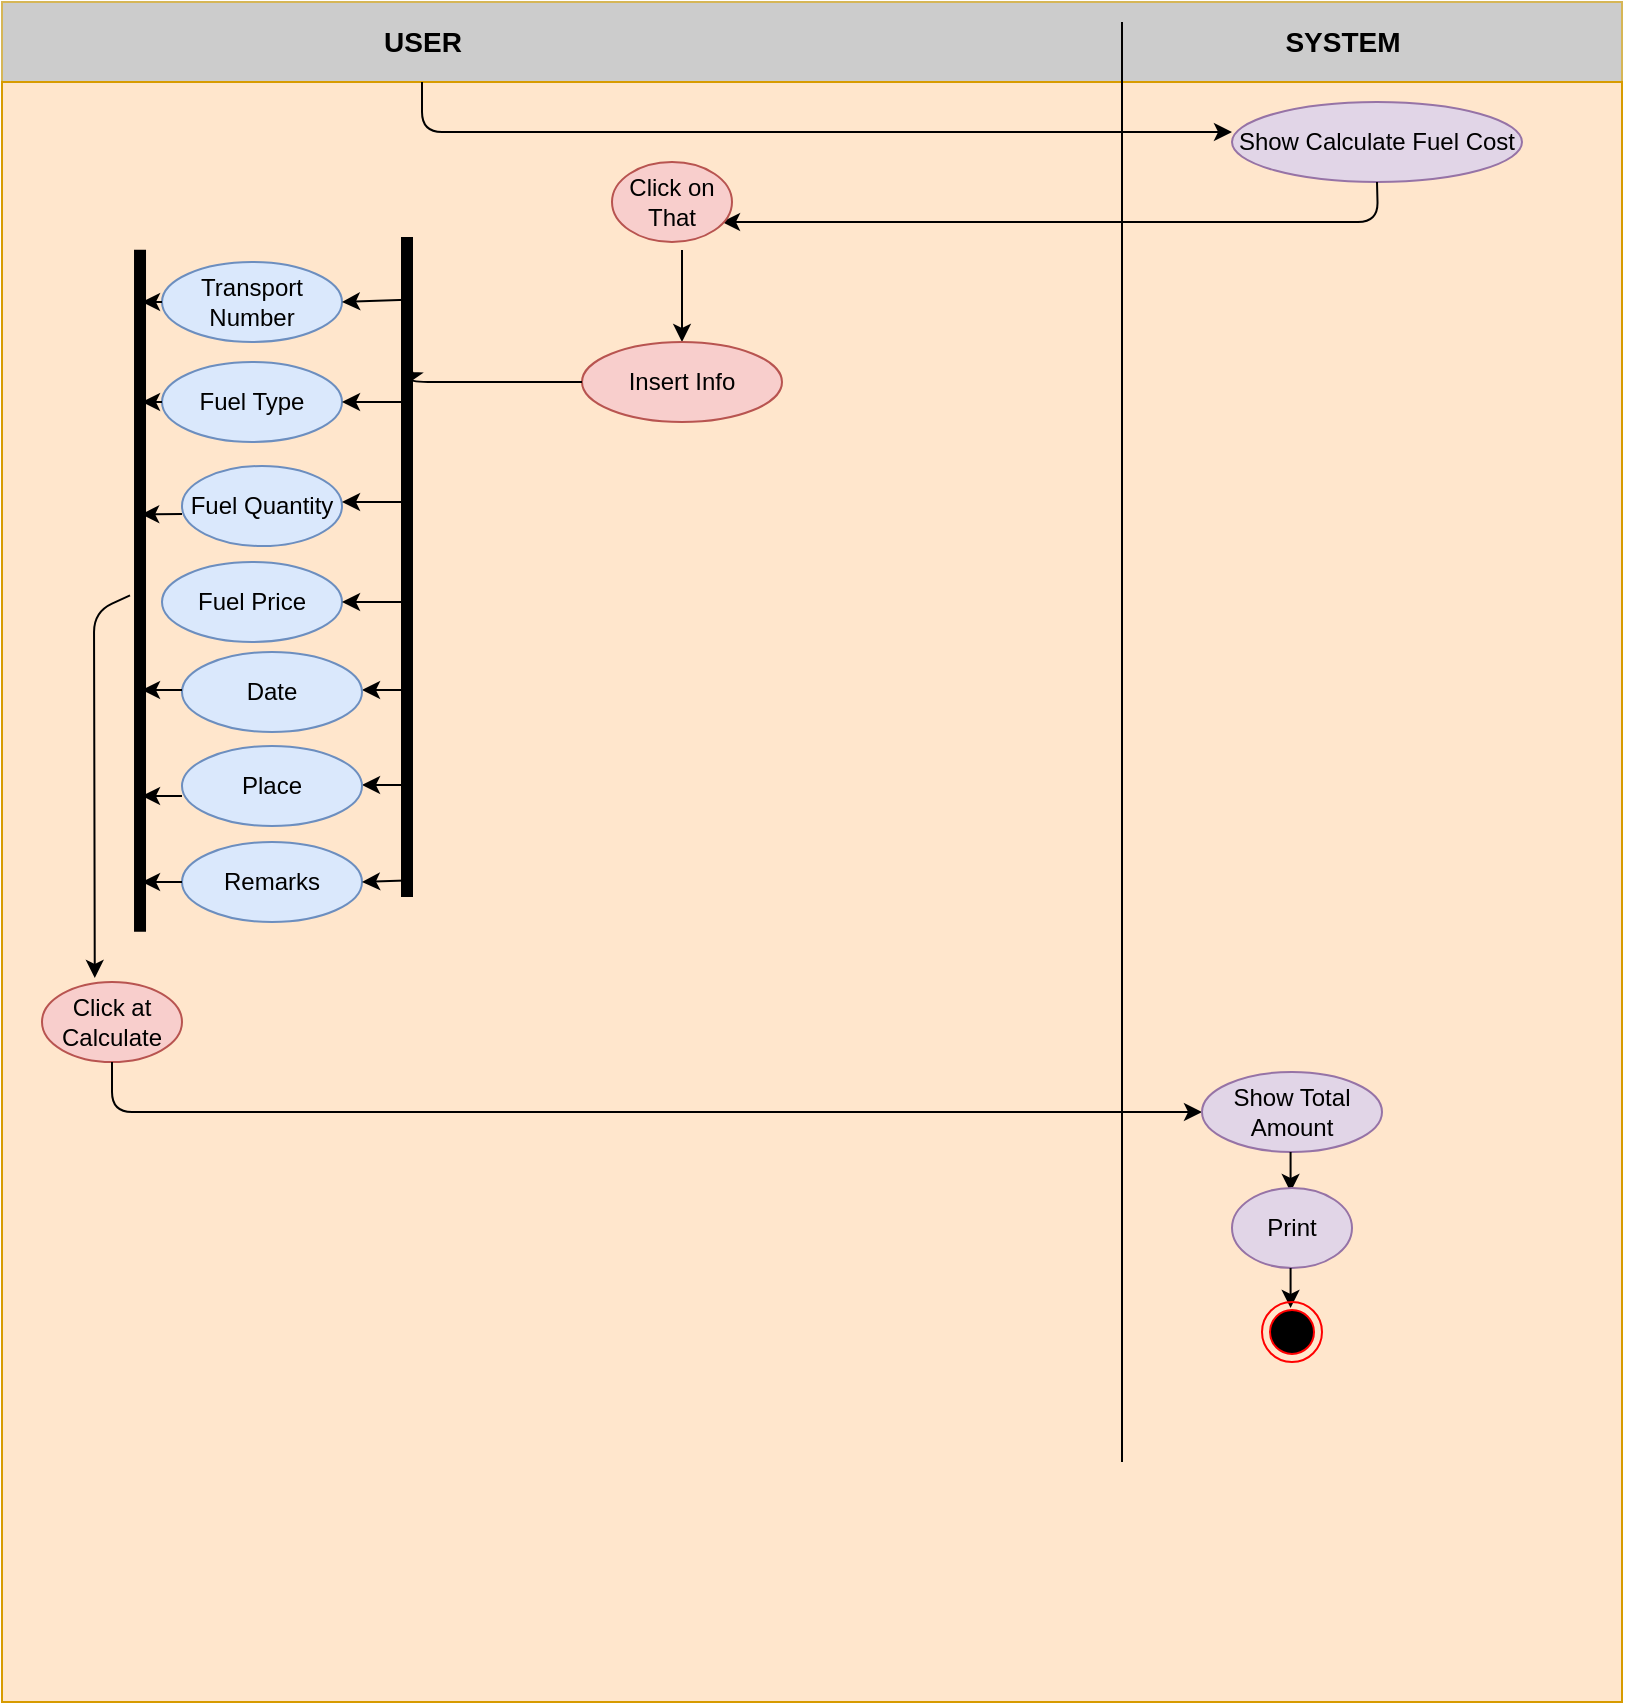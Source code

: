 <mxfile version="15.3.4" type="github">
  <diagram id="8VjwIUhn0kbAZL1nQRlD" name="Page-1">
    <mxGraphModel dx="1036" dy="571" grid="1" gridSize="10" guides="1" tooltips="1" connect="1" arrows="1" fold="1" page="1" pageScale="1" pageWidth="827" pageHeight="1169" math="0" shadow="0">
      <root>
        <mxCell id="0" />
        <mxCell id="1" parent="0" />
        <mxCell id="PYbiO_0aa8B10At5-yct-61" value="" style="rounded=0;whiteSpace=wrap;html=1;strokeColor=#d6b656;fillColor=#CCCCCC;" parent="1" vertex="1">
          <mxGeometry y="30" width="810" height="40" as="geometry" />
        </mxCell>
        <mxCell id="PYbiO_0aa8B10At5-yct-60" value="" style="whiteSpace=wrap;html=1;aspect=fixed;strokeColor=#d79b00;fillColor=#ffe6cc;" parent="1" vertex="1">
          <mxGeometry y="70" width="810" height="810" as="geometry" />
        </mxCell>
        <mxCell id="PYbiO_0aa8B10At5-yct-1" value="&lt;b&gt;&lt;font style=&quot;font-size: 14px&quot;&gt;USER&lt;/font&gt;&lt;/b&gt;" style="text;html=1;align=center;verticalAlign=middle;resizable=0;points=[];autosize=1;strokeColor=none;" parent="1" vertex="1">
          <mxGeometry x="185" y="40" width="50" height="20" as="geometry" />
        </mxCell>
        <mxCell id="PYbiO_0aa8B10At5-yct-2" value="&lt;b&gt;&lt;font style=&quot;font-size: 14px&quot;&gt;SYSTEM&lt;/font&gt;&lt;/b&gt;" style="text;html=1;align=center;verticalAlign=middle;resizable=0;points=[];autosize=1;strokeColor=none;" parent="1" vertex="1">
          <mxGeometry x="635" y="40" width="70" height="20" as="geometry" />
        </mxCell>
        <mxCell id="PYbiO_0aa8B10At5-yct-3" value="" style="endArrow=classic;html=1;" parent="1" edge="1">
          <mxGeometry width="50" height="50" relative="1" as="geometry">
            <mxPoint x="210" y="70" as="sourcePoint" />
            <mxPoint x="615" y="95" as="targetPoint" />
            <Array as="points">
              <mxPoint x="210" y="95" />
            </Array>
          </mxGeometry>
        </mxCell>
        <mxCell id="PYbiO_0aa8B10At5-yct-4" value="Show Calculate Fuel Cost" style="ellipse;whiteSpace=wrap;html=1;fillColor=#e1d5e7;strokeColor=#9673a6;" parent="1" vertex="1">
          <mxGeometry x="615" y="80" width="145" height="40" as="geometry" />
        </mxCell>
        <mxCell id="PYbiO_0aa8B10At5-yct-5" value="" style="endArrow=classic;html=1;exitX=0.5;exitY=1;exitDx=0;exitDy=0;" parent="1" source="PYbiO_0aa8B10At5-yct-4" edge="1">
          <mxGeometry width="50" height="50" relative="1" as="geometry">
            <mxPoint x="390" y="290" as="sourcePoint" />
            <mxPoint x="360" y="140" as="targetPoint" />
            <Array as="points">
              <mxPoint x="688" y="140" />
            </Array>
          </mxGeometry>
        </mxCell>
        <mxCell id="PYbiO_0aa8B10At5-yct-6" value="Click on That" style="ellipse;whiteSpace=wrap;html=1;fillColor=#f8cecc;strokeColor=#b85450;" parent="1" vertex="1">
          <mxGeometry x="305" y="110" width="60" height="40" as="geometry" />
        </mxCell>
        <mxCell id="PYbiO_0aa8B10At5-yct-7" value="" style="endArrow=classic;html=1;entryX=0.5;entryY=0;entryDx=0;entryDy=0;" parent="1" target="PYbiO_0aa8B10At5-yct-20" edge="1">
          <mxGeometry width="50" height="50" relative="1" as="geometry">
            <mxPoint x="340" y="154" as="sourcePoint" />
            <mxPoint x="335" y="170" as="targetPoint" />
          </mxGeometry>
        </mxCell>
        <mxCell id="PYbiO_0aa8B10At5-yct-20" value="Insert Info" style="ellipse;whiteSpace=wrap;html=1;fillColor=#f8cecc;strokeColor=#b85450;" parent="1" vertex="1">
          <mxGeometry x="290" y="200" width="100" height="40" as="geometry" />
        </mxCell>
        <mxCell id="PYbiO_0aa8B10At5-yct-21" value="" style="endArrow=classic;html=1;exitX=0;exitY=0.5;exitDx=0;exitDy=0;entryX=0.777;entryY=0.49;entryDx=0;entryDy=0;entryPerimeter=0;" parent="1" source="PYbiO_0aa8B10At5-yct-20" edge="1" target="PYbiO_0aa8B10At5-yct-22">
          <mxGeometry width="50" height="50" relative="1" as="geometry">
            <mxPoint x="270" y="380" as="sourcePoint" />
            <mxPoint x="210" y="230" as="targetPoint" />
            <Array as="points">
              <mxPoint x="203" y="220" />
            </Array>
          </mxGeometry>
        </mxCell>
        <mxCell id="PYbiO_0aa8B10At5-yct-22" value="" style="shape=line;html=1;strokeWidth=6;rotation=-90;" parent="1" vertex="1">
          <mxGeometry x="37.5" y="307.5" width="330" height="10" as="geometry" />
        </mxCell>
        <mxCell id="PYbiO_0aa8B10At5-yct-24" value="Transport&lt;br&gt;Number" style="ellipse;whiteSpace=wrap;html=1;fillColor=#dae8fc;strokeColor=#6c8ebf;" parent="1" vertex="1">
          <mxGeometry x="80" y="160" width="90" height="40" as="geometry" />
        </mxCell>
        <mxCell id="PYbiO_0aa8B10At5-yct-25" value="" style="endArrow=classic;html=1;exitX=1;exitY=0.5;exitDx=0;exitDy=0;exitPerimeter=0;" parent="1" edge="1">
          <mxGeometry width="50" height="50" relative="1" as="geometry">
            <mxPoint x="200" y="374" as="sourcePoint" />
            <mxPoint x="180" y="374" as="targetPoint" />
          </mxGeometry>
        </mxCell>
        <mxCell id="PYbiO_0aa8B10At5-yct-26" value="Date" style="ellipse;whiteSpace=wrap;html=1;fillColor=#dae8fc;strokeColor=#6c8ebf;" parent="1" vertex="1">
          <mxGeometry x="90" y="355" width="90" height="40" as="geometry" />
        </mxCell>
        <mxCell id="PYbiO_0aa8B10At5-yct-27" value="" style="endArrow=classic;html=1;exitX=1;exitY=0.5;exitDx=0;exitDy=0;exitPerimeter=0;" parent="1" edge="1">
          <mxGeometry width="50" height="50" relative="1" as="geometry">
            <mxPoint x="200" y="421.5" as="sourcePoint" />
            <mxPoint x="180" y="421.5" as="targetPoint" />
          </mxGeometry>
        </mxCell>
        <mxCell id="PYbiO_0aa8B10At5-yct-28" value="Place" style="ellipse;whiteSpace=wrap;html=1;fillColor=#dae8fc;strokeColor=#6c8ebf;" parent="1" vertex="1">
          <mxGeometry x="90" y="402" width="90" height="40" as="geometry" />
        </mxCell>
        <mxCell id="PYbiO_0aa8B10At5-yct-29" value="" style="endArrow=classic;html=1;exitX=1;exitY=0.5;exitDx=0;exitDy=0;exitPerimeter=0;" parent="1" edge="1">
          <mxGeometry width="50" height="50" relative="1" as="geometry">
            <mxPoint x="90" y="427" as="sourcePoint" />
            <mxPoint x="70" y="427" as="targetPoint" />
          </mxGeometry>
        </mxCell>
        <mxCell id="PYbiO_0aa8B10At5-yct-30" value="" style="endArrow=classic;html=1;exitX=1;exitY=0.5;exitDx=0;exitDy=0;exitPerimeter=0;" parent="1" edge="1">
          <mxGeometry width="50" height="50" relative="1" as="geometry">
            <mxPoint x="90" y="374" as="sourcePoint" />
            <mxPoint x="70" y="374" as="targetPoint" />
          </mxGeometry>
        </mxCell>
        <mxCell id="PYbiO_0aa8B10At5-yct-32" value="" style="shape=line;html=1;strokeWidth=6;rotation=-90;" parent="1" vertex="1">
          <mxGeometry x="-101.47" y="319.35" width="340.96" height="10" as="geometry" />
        </mxCell>
        <mxCell id="PYbiO_0aa8B10At5-yct-33" value="" style="endArrow=classic;html=1;entryX=0.377;entryY=-0.05;entryDx=0;entryDy=0;entryPerimeter=0;" parent="1" source="PYbiO_0aa8B10At5-yct-32" target="PYbiO_0aa8B10At5-yct-34" edge="1">
          <mxGeometry width="50" height="50" relative="1" as="geometry">
            <mxPoint x="270" y="370" as="sourcePoint" />
            <mxPoint x="40" y="520" as="targetPoint" />
            <Array as="points">
              <mxPoint x="46" y="335" />
            </Array>
          </mxGeometry>
        </mxCell>
        <mxCell id="PYbiO_0aa8B10At5-yct-34" value="Click at Calculate" style="ellipse;whiteSpace=wrap;html=1;fillColor=#f8cecc;strokeColor=#b85450;" parent="1" vertex="1">
          <mxGeometry x="20" y="520" width="70" height="40" as="geometry" />
        </mxCell>
        <mxCell id="PYbiO_0aa8B10At5-yct-50" value="" style="endArrow=classic;html=1;exitX=0.5;exitY=1;exitDx=0;exitDy=0;entryX=0;entryY=0.5;entryDx=0;entryDy=0;" parent="1" source="PYbiO_0aa8B10At5-yct-34" target="PYbiO_0aa8B10At5-yct-51" edge="1">
          <mxGeometry width="50" height="50" relative="1" as="geometry">
            <mxPoint x="180" y="590" as="sourcePoint" />
            <mxPoint x="600" y="600" as="targetPoint" />
            <Array as="points">
              <mxPoint x="55" y="585" />
            </Array>
          </mxGeometry>
        </mxCell>
        <mxCell id="PYbiO_0aa8B10At5-yct-51" value="Show Total Amount" style="ellipse;whiteSpace=wrap;html=1;fillColor=#e1d5e7;strokeColor=#9673a6;" parent="1" vertex="1">
          <mxGeometry x="600" y="565" width="90" height="40" as="geometry" />
        </mxCell>
        <mxCell id="PYbiO_0aa8B10At5-yct-53" value="" style="endArrow=none;html=1;" parent="1" edge="1">
          <mxGeometry width="50" height="50" relative="1" as="geometry">
            <mxPoint x="560" y="760" as="sourcePoint" />
            <mxPoint x="560" y="40" as="targetPoint" />
          </mxGeometry>
        </mxCell>
        <mxCell id="PYbiO_0aa8B10At5-yct-54" value="" style="endArrow=classic;html=1;exitX=0.5;exitY=1;exitDx=0;exitDy=0;entryX=0.5;entryY=0;entryDx=0;entryDy=0;" parent="1" edge="1">
          <mxGeometry width="50" height="50" relative="1" as="geometry">
            <mxPoint x="644.29" y="605" as="sourcePoint" />
            <mxPoint x="644.29" y="625" as="targetPoint" />
          </mxGeometry>
        </mxCell>
        <mxCell id="PYbiO_0aa8B10At5-yct-55" value="Print" style="ellipse;whiteSpace=wrap;html=1;fillColor=#e1d5e7;strokeColor=#9673a6;" parent="1" vertex="1">
          <mxGeometry x="615" y="623" width="60" height="40" as="geometry" />
        </mxCell>
        <mxCell id="PYbiO_0aa8B10At5-yct-56" value="" style="endArrow=classic;html=1;exitX=0.5;exitY=1;exitDx=0;exitDy=0;entryX=0.5;entryY=0;entryDx=0;entryDy=0;" parent="1" edge="1">
          <mxGeometry width="50" height="50" relative="1" as="geometry">
            <mxPoint x="644.29" y="663" as="sourcePoint" />
            <mxPoint x="644.29" y="683" as="targetPoint" />
          </mxGeometry>
        </mxCell>
        <mxCell id="PYbiO_0aa8B10At5-yct-57" value="" style="ellipse;html=1;shape=endState;fillColor=#000000;strokeColor=#ff0000;" parent="1" vertex="1">
          <mxGeometry x="630" y="680" width="30" height="30" as="geometry" />
        </mxCell>
        <mxCell id="JlYuBI2X6wHStCIyoRCW-2" value="Fuel Type" style="ellipse;whiteSpace=wrap;html=1;fillColor=#dae8fc;strokeColor=#6c8ebf;" vertex="1" parent="1">
          <mxGeometry x="80" y="210" width="90" height="40" as="geometry" />
        </mxCell>
        <mxCell id="JlYuBI2X6wHStCIyoRCW-3" value="Fuel Quantity" style="ellipse;whiteSpace=wrap;html=1;fillColor=#dae8fc;strokeColor=#6c8ebf;" vertex="1" parent="1">
          <mxGeometry x="90" y="262" width="80" height="40" as="geometry" />
        </mxCell>
        <mxCell id="JlYuBI2X6wHStCIyoRCW-4" value="Fuel Price" style="ellipse;whiteSpace=wrap;html=1;fillColor=#dae8fc;strokeColor=#6c8ebf;" vertex="1" parent="1">
          <mxGeometry x="80" y="310" width="90" height="40" as="geometry" />
        </mxCell>
        <mxCell id="JlYuBI2X6wHStCIyoRCW-5" value="Remarks" style="ellipse;whiteSpace=wrap;html=1;fillColor=#dae8fc;strokeColor=#6c8ebf;" vertex="1" parent="1">
          <mxGeometry x="90" y="450" width="90" height="40" as="geometry" />
        </mxCell>
        <mxCell id="JlYuBI2X6wHStCIyoRCW-7" value="" style="endArrow=classic;html=1;sourcePerimeterSpacing=8;targetPerimeterSpacing=8;exitX=0.905;exitY=0.49;exitDx=0;exitDy=0;exitPerimeter=0;" edge="1" parent="1" source="PYbiO_0aa8B10At5-yct-22">
          <mxGeometry width="50" height="50" relative="1" as="geometry">
            <mxPoint x="120" y="230" as="sourcePoint" />
            <mxPoint x="170" y="180" as="targetPoint" />
          </mxGeometry>
        </mxCell>
        <mxCell id="JlYuBI2X6wHStCIyoRCW-8" value="" style="endArrow=classic;html=1;sourcePerimeterSpacing=8;targetPerimeterSpacing=8;exitX=0.75;exitY=0.5;exitDx=0;exitDy=0;exitPerimeter=0;entryX=1;entryY=0.5;entryDx=0;entryDy=0;" edge="1" parent="1" source="PYbiO_0aa8B10At5-yct-22" target="JlYuBI2X6wHStCIyoRCW-2">
          <mxGeometry width="50" height="50" relative="1" as="geometry">
            <mxPoint x="212.4" y="228.85" as="sourcePoint" />
            <mxPoint x="180" y="230" as="targetPoint" />
          </mxGeometry>
        </mxCell>
        <mxCell id="JlYuBI2X6wHStCIyoRCW-9" value="" style="endArrow=classic;html=1;sourcePerimeterSpacing=8;targetPerimeterSpacing=8;" edge="1" parent="1">
          <mxGeometry width="50" height="50" relative="1" as="geometry">
            <mxPoint x="200" y="280" as="sourcePoint" />
            <mxPoint x="170" y="280" as="targetPoint" />
          </mxGeometry>
        </mxCell>
        <mxCell id="JlYuBI2X6wHStCIyoRCW-11" value="" style="endArrow=classic;html=1;sourcePerimeterSpacing=8;targetPerimeterSpacing=8;entryX=1;entryY=0.5;entryDx=0;entryDy=0;" edge="1" parent="1" target="JlYuBI2X6wHStCIyoRCW-4">
          <mxGeometry width="50" height="50" relative="1" as="geometry">
            <mxPoint x="200" y="330" as="sourcePoint" />
            <mxPoint x="210" y="330" as="targetPoint" />
          </mxGeometry>
        </mxCell>
        <mxCell id="JlYuBI2X6wHStCIyoRCW-12" value="" style="endArrow=classic;html=1;sourcePerimeterSpacing=8;targetPerimeterSpacing=8;" edge="1" parent="1">
          <mxGeometry width="50" height="50" relative="1" as="geometry">
            <mxPoint x="80" y="180" as="sourcePoint" />
            <mxPoint x="70" y="180" as="targetPoint" />
          </mxGeometry>
        </mxCell>
        <mxCell id="JlYuBI2X6wHStCIyoRCW-13" value="" style="endArrow=classic;html=1;sourcePerimeterSpacing=8;targetPerimeterSpacing=8;" edge="1" parent="1">
          <mxGeometry width="50" height="50" relative="1" as="geometry">
            <mxPoint x="80" y="230" as="sourcePoint" />
            <mxPoint x="70" y="230" as="targetPoint" />
          </mxGeometry>
        </mxCell>
        <mxCell id="JlYuBI2X6wHStCIyoRCW-14" value="" style="endArrow=classic;html=1;sourcePerimeterSpacing=8;targetPerimeterSpacing=8;entryX=0.612;entryY=0.559;entryDx=0;entryDy=0;entryPerimeter=0;" edge="1" parent="1" target="PYbiO_0aa8B10At5-yct-32">
          <mxGeometry width="50" height="50" relative="1" as="geometry">
            <mxPoint x="90" y="286" as="sourcePoint" />
            <mxPoint x="80" y="279.35" as="targetPoint" />
          </mxGeometry>
        </mxCell>
        <mxCell id="JlYuBI2X6wHStCIyoRCW-15" value="" style="endArrow=classic;html=1;sourcePerimeterSpacing=8;targetPerimeterSpacing=8;exitX=0.025;exitY=0.41;exitDx=0;exitDy=0;exitPerimeter=0;" edge="1" parent="1" source="PYbiO_0aa8B10At5-yct-22">
          <mxGeometry width="50" height="50" relative="1" as="geometry">
            <mxPoint x="130" y="520" as="sourcePoint" />
            <mxPoint x="180" y="470" as="targetPoint" />
          </mxGeometry>
        </mxCell>
        <mxCell id="JlYuBI2X6wHStCIyoRCW-16" value="" style="endArrow=classic;html=1;sourcePerimeterSpacing=8;targetPerimeterSpacing=8;" edge="1" parent="1">
          <mxGeometry width="50" height="50" relative="1" as="geometry">
            <mxPoint x="90" y="470" as="sourcePoint" />
            <mxPoint x="70" y="470" as="targetPoint" />
          </mxGeometry>
        </mxCell>
      </root>
    </mxGraphModel>
  </diagram>
</mxfile>
